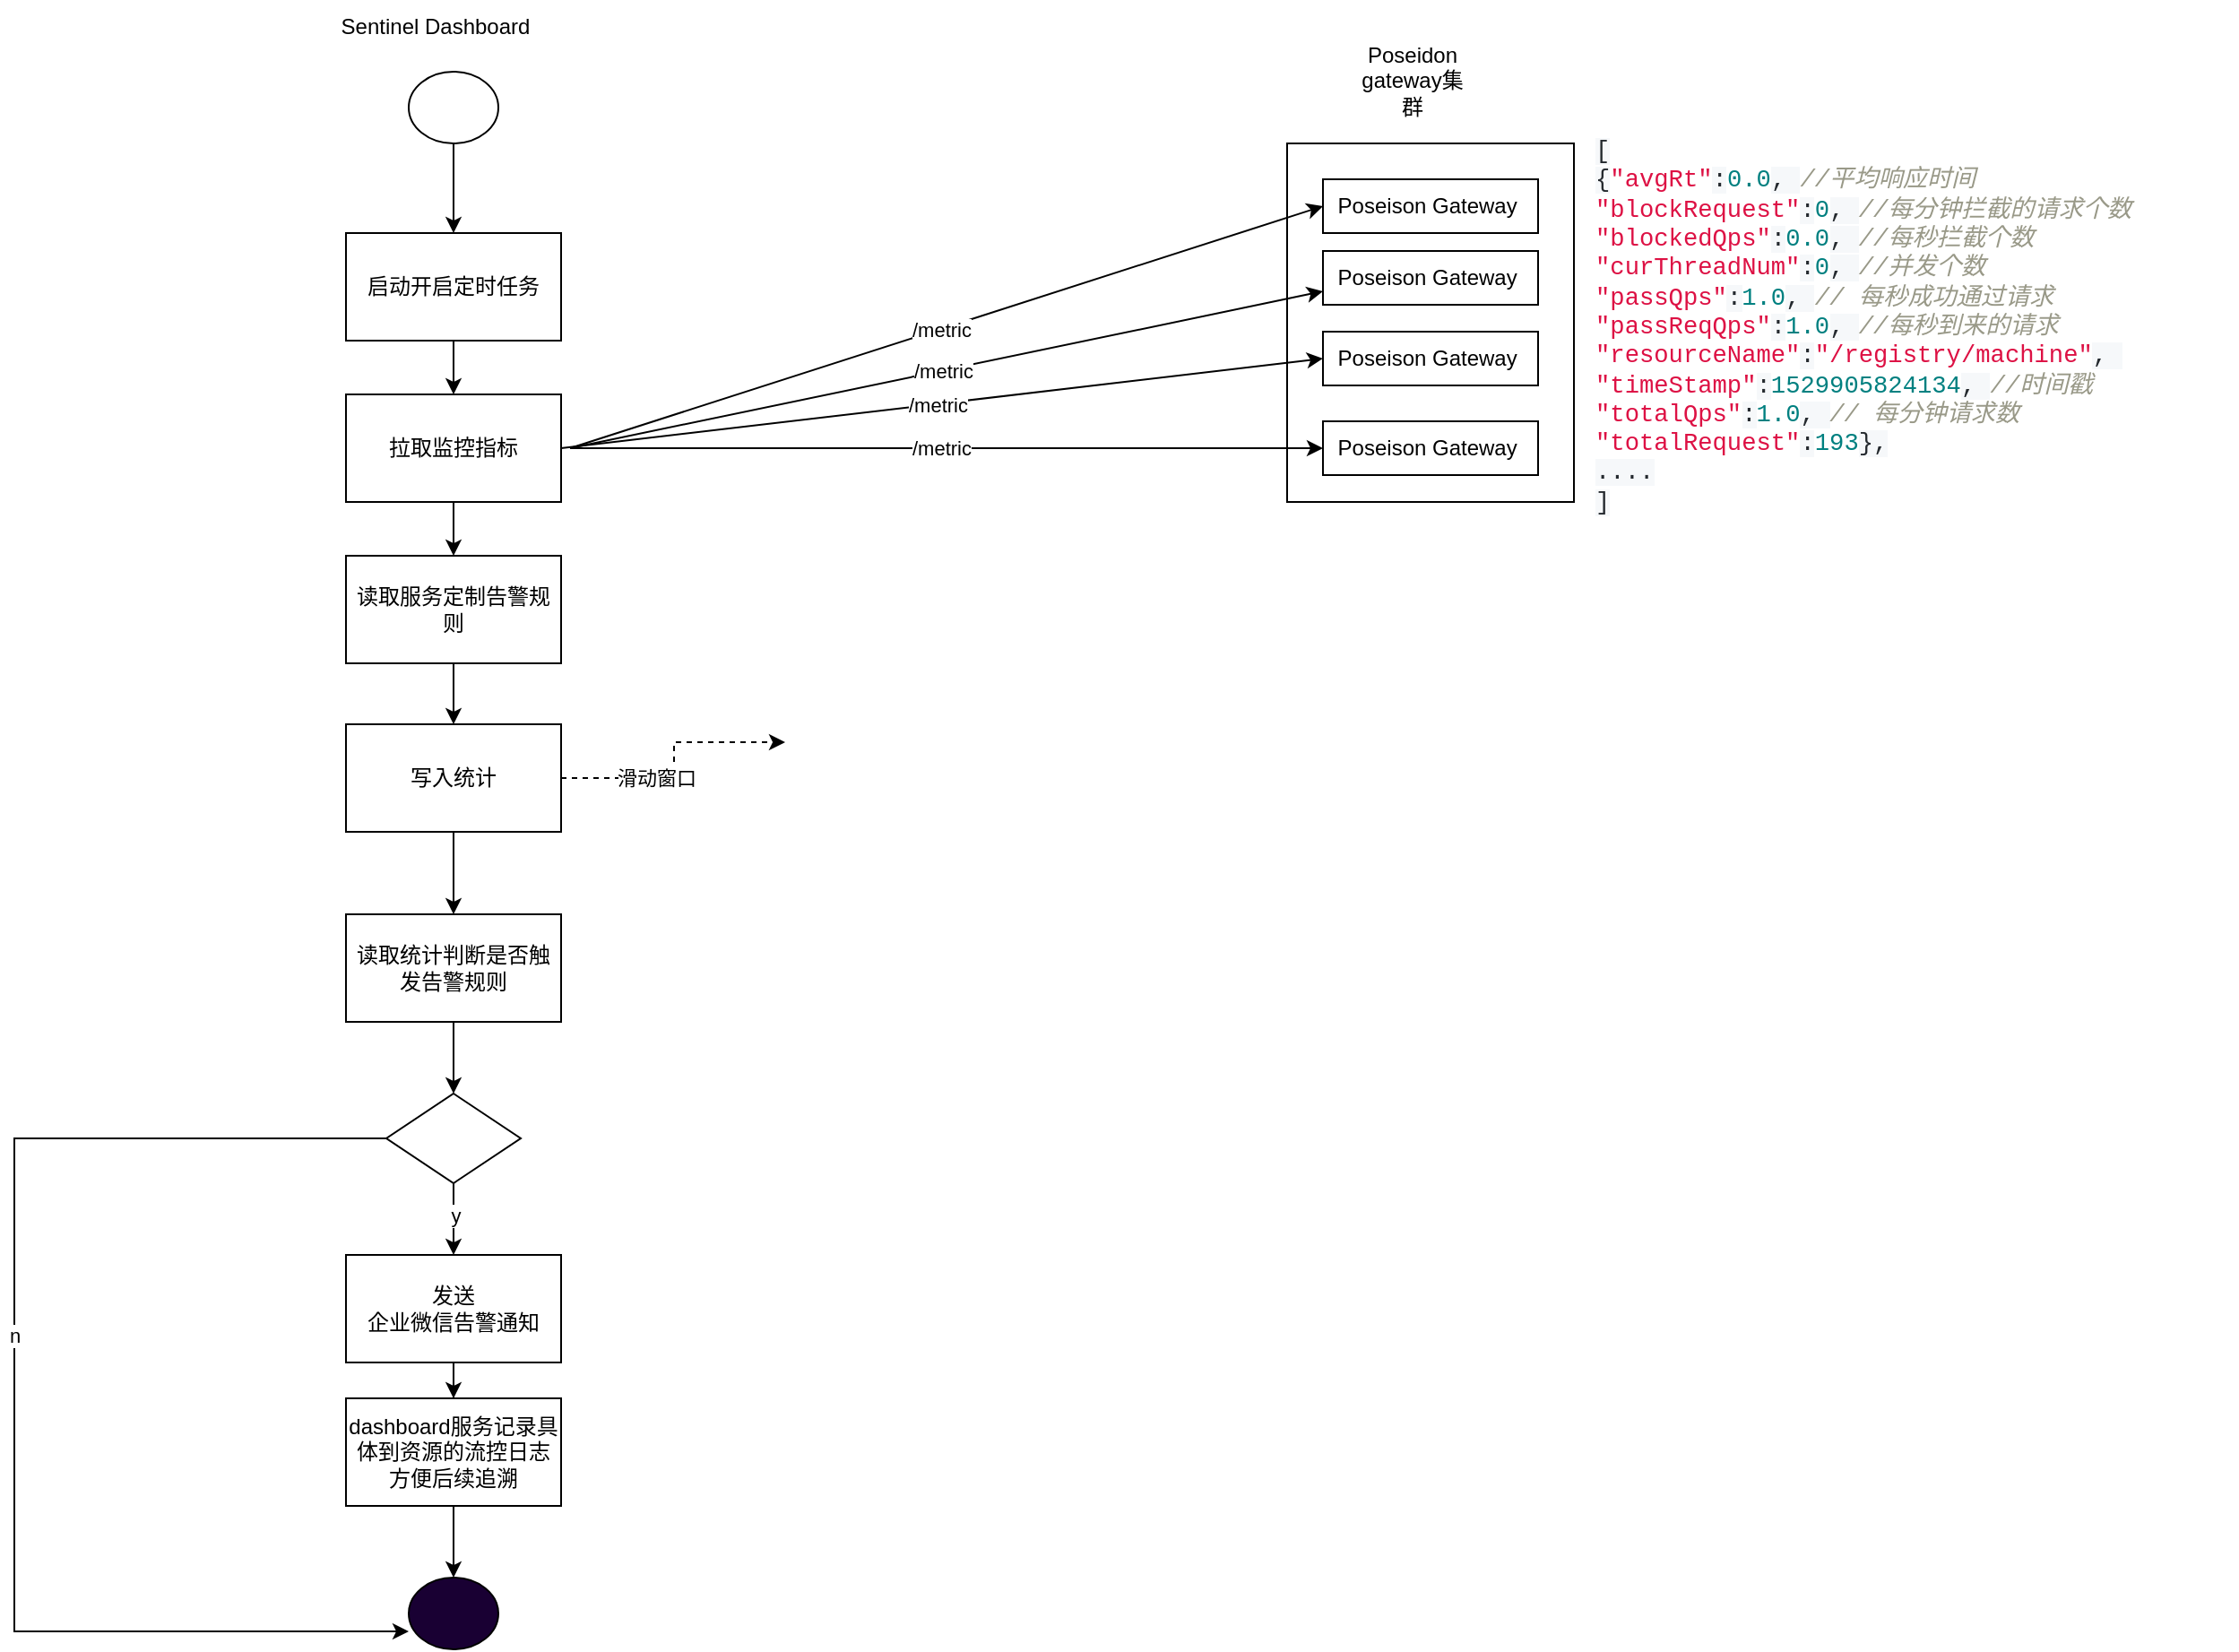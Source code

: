<mxfile version="26.1.1">
  <diagram name="第 1 页" id="dF4YJ1aK7GDh6ypx0kU7">
    <mxGraphModel dx="1925" dy="1989" grid="1" gridSize="10" guides="1" tooltips="1" connect="1" arrows="1" fold="1" page="1" pageScale="1" pageWidth="827" pageHeight="1169" math="0" shadow="0">
      <root>
        <mxCell id="0" />
        <mxCell id="1" parent="0" />
        <mxCell id="JTcpN2PVYgqSDYCMjS6D-1" value="&lt;span style=&quot;color: rgb(36, 41, 46); font-family: SFMono-Regular, Consolas, &amp;quot;Liberation Mono&amp;quot;, Menlo, Courier, monospace; font-size: 13.6px; font-style: normal; font-variant-ligatures: normal; font-variant-caps: normal; font-weight: 400; letter-spacing: normal; orphans: 2; text-align: start; text-indent: 0px; text-transform: none; widows: 2; word-spacing: 0px; -webkit-text-stroke-width: 0px; background-color: rgb(246, 248, 250); text-decoration-thickness: initial; text-decoration-style: initial; text-decoration-color: initial; float: none; display: inline !important;&quot;&gt;[&lt;br&gt; {&lt;/span&gt;&lt;span class=&quot;hljs-string&quot; style=&quot;padding: 0px; margin: 0px; box-sizing: border-box; color: rgb(221, 17, 68); font-family: SFMono-Regular, Consolas, &amp;quot;Liberation Mono&amp;quot;, Menlo, Courier, monospace; font-size: 13.6px; font-style: normal; font-variant-ligatures: normal; font-variant-caps: normal; font-weight: 400; letter-spacing: normal; orphans: 2; text-align: start; text-indent: 0px; text-transform: none; widows: 2; word-spacing: 0px; -webkit-text-stroke-width: 0px; text-decoration-thickness: initial; text-decoration-style: initial; text-decoration-color: initial;&quot;&gt;&quot;avgRt&quot;&lt;/span&gt;&lt;span style=&quot;color: rgb(36, 41, 46); font-family: SFMono-Regular, Consolas, &amp;quot;Liberation Mono&amp;quot;, Menlo, Courier, monospace; font-size: 13.6px; font-style: normal; font-variant-ligatures: normal; font-variant-caps: normal; font-weight: 400; letter-spacing: normal; orphans: 2; text-align: start; text-indent: 0px; text-transform: none; widows: 2; word-spacing: 0px; -webkit-text-stroke-width: 0px; background-color: rgb(246, 248, 250); text-decoration-thickness: initial; text-decoration-style: initial; text-decoration-color: initial; float: none; display: inline !important;&quot;&gt;:&lt;/span&gt;&lt;span class=&quot;hljs-number&quot; style=&quot;padding: 0px; margin: 0px; box-sizing: border-box; color: rgb(0, 128, 128); font-family: SFMono-Regular, Consolas, &amp;quot;Liberation Mono&amp;quot;, Menlo, Courier, monospace; font-size: 13.6px; font-style: normal; font-variant-ligatures: normal; font-variant-caps: normal; font-weight: 400; letter-spacing: normal; orphans: 2; text-align: start; text-indent: 0px; text-transform: none; widows: 2; word-spacing: 0px; -webkit-text-stroke-width: 0px; text-decoration-thickness: initial; text-decoration-style: initial; text-decoration-color: initial;&quot;&gt;0.0&lt;/span&gt;&lt;span style=&quot;color: rgb(36, 41, 46); font-family: SFMono-Regular, Consolas, &amp;quot;Liberation Mono&amp;quot;, Menlo, Courier, monospace; font-size: 13.6px; font-style: normal; font-variant-ligatures: normal; font-variant-caps: normal; font-weight: 400; letter-spacing: normal; orphans: 2; text-align: start; text-indent: 0px; text-transform: none; widows: 2; word-spacing: 0px; -webkit-text-stroke-width: 0px; background-color: rgb(246, 248, 250); text-decoration-thickness: initial; text-decoration-style: initial; text-decoration-color: initial; float: none; display: inline !important;&quot;&gt;, &lt;/span&gt;&lt;span class=&quot;hljs-comment&quot; style=&quot;padding: 0px; margin: 0px; box-sizing: border-box; color: rgb(153, 153, 136); font-style: italic; font-family: SFMono-Regular, Consolas, &amp;quot;Liberation Mono&amp;quot;, Menlo, Courier, monospace; font-size: 13.6px; font-variant-ligatures: normal; font-variant-caps: normal; font-weight: 400; letter-spacing: normal; orphans: 2; text-align: start; text-indent: 0px; text-transform: none; widows: 2; word-spacing: 0px; -webkit-text-stroke-width: 0px; text-decoration-thickness: initial; text-decoration-style: initial; text-decoration-color: initial;&quot;&gt;//平均响应时间&lt;/span&gt;&lt;span style=&quot;color: rgb(36, 41, 46); font-family: SFMono-Regular, Consolas, &amp;quot;Liberation Mono&amp;quot;, Menlo, Courier, monospace; font-size: 13.6px; font-style: normal; font-variant-ligatures: normal; font-variant-caps: normal; font-weight: 400; letter-spacing: normal; orphans: 2; text-align: start; text-indent: 0px; text-transform: none; widows: 2; word-spacing: 0px; -webkit-text-stroke-width: 0px; background-color: rgb(246, 248, 250); text-decoration-thickness: initial; text-decoration-style: initial; text-decoration-color: initial; float: none; display: inline !important;&quot;&gt;&lt;br&gt; &lt;/span&gt;&lt;span class=&quot;hljs-string&quot; style=&quot;padding: 0px; margin: 0px; box-sizing: border-box; color: rgb(221, 17, 68); font-family: SFMono-Regular, Consolas, &amp;quot;Liberation Mono&amp;quot;, Menlo, Courier, monospace; font-size: 13.6px; font-style: normal; font-variant-ligatures: normal; font-variant-caps: normal; font-weight: 400; letter-spacing: normal; orphans: 2; text-align: start; text-indent: 0px; text-transform: none; widows: 2; word-spacing: 0px; -webkit-text-stroke-width: 0px; text-decoration-thickness: initial; text-decoration-style: initial; text-decoration-color: initial;&quot;&gt;&quot;blockRequest&quot;&lt;/span&gt;&lt;span style=&quot;color: rgb(36, 41, 46); font-family: SFMono-Regular, Consolas, &amp;quot;Liberation Mono&amp;quot;, Menlo, Courier, monospace; font-size: 13.6px; font-style: normal; font-variant-ligatures: normal; font-variant-caps: normal; font-weight: 400; letter-spacing: normal; orphans: 2; text-align: start; text-indent: 0px; text-transform: none; widows: 2; word-spacing: 0px; -webkit-text-stroke-width: 0px; background-color: rgb(246, 248, 250); text-decoration-thickness: initial; text-decoration-style: initial; text-decoration-color: initial; float: none; display: inline !important;&quot;&gt;:&lt;/span&gt;&lt;span class=&quot;hljs-number&quot; style=&quot;padding: 0px; margin: 0px; box-sizing: border-box; color: rgb(0, 128, 128); font-family: SFMono-Regular, Consolas, &amp;quot;Liberation Mono&amp;quot;, Menlo, Courier, monospace; font-size: 13.6px; font-style: normal; font-variant-ligatures: normal; font-variant-caps: normal; font-weight: 400; letter-spacing: normal; orphans: 2; text-align: start; text-indent: 0px; text-transform: none; widows: 2; word-spacing: 0px; -webkit-text-stroke-width: 0px; text-decoration-thickness: initial; text-decoration-style: initial; text-decoration-color: initial;&quot;&gt;0&lt;/span&gt;&lt;span style=&quot;color: rgb(36, 41, 46); font-family: SFMono-Regular, Consolas, &amp;quot;Liberation Mono&amp;quot;, Menlo, Courier, monospace; font-size: 13.6px; font-style: normal; font-variant-ligatures: normal; font-variant-caps: normal; font-weight: 400; letter-spacing: normal; orphans: 2; text-align: start; text-indent: 0px; text-transform: none; widows: 2; word-spacing: 0px; -webkit-text-stroke-width: 0px; background-color: rgb(246, 248, 250); text-decoration-thickness: initial; text-decoration-style: initial; text-decoration-color: initial; float: none; display: inline !important;&quot;&gt;, &lt;/span&gt;&lt;span class=&quot;hljs-comment&quot; style=&quot;padding: 0px; margin: 0px; box-sizing: border-box; color: rgb(153, 153, 136); font-style: italic; font-family: SFMono-Regular, Consolas, &amp;quot;Liberation Mono&amp;quot;, Menlo, Courier, monospace; font-size: 13.6px; font-variant-ligatures: normal; font-variant-caps: normal; font-weight: 400; letter-spacing: normal; orphans: 2; text-align: start; text-indent: 0px; text-transform: none; widows: 2; word-spacing: 0px; -webkit-text-stroke-width: 0px; text-decoration-thickness: initial; text-decoration-style: initial; text-decoration-color: initial;&quot;&gt;//每分钟拦截的请求个数&lt;/span&gt;&lt;span style=&quot;color: rgb(36, 41, 46); font-family: SFMono-Regular, Consolas, &amp;quot;Liberation Mono&amp;quot;, Menlo, Courier, monospace; font-size: 13.6px; font-style: normal; font-variant-ligatures: normal; font-variant-caps: normal; font-weight: 400; letter-spacing: normal; orphans: 2; text-align: start; text-indent: 0px; text-transform: none; widows: 2; word-spacing: 0px; -webkit-text-stroke-width: 0px; background-color: rgb(246, 248, 250); text-decoration-thickness: initial; text-decoration-style: initial; text-decoration-color: initial; float: none; display: inline !important;&quot;&gt;&lt;br&gt; &lt;/span&gt;&lt;span class=&quot;hljs-string&quot; style=&quot;padding: 0px; margin: 0px; box-sizing: border-box; color: rgb(221, 17, 68); font-family: SFMono-Regular, Consolas, &amp;quot;Liberation Mono&amp;quot;, Menlo, Courier, monospace; font-size: 13.6px; font-style: normal; font-variant-ligatures: normal; font-variant-caps: normal; font-weight: 400; letter-spacing: normal; orphans: 2; text-align: start; text-indent: 0px; text-transform: none; widows: 2; word-spacing: 0px; -webkit-text-stroke-width: 0px; text-decoration-thickness: initial; text-decoration-style: initial; text-decoration-color: initial;&quot;&gt;&quot;blockedQps&quot;&lt;/span&gt;&lt;span style=&quot;color: rgb(36, 41, 46); font-family: SFMono-Regular, Consolas, &amp;quot;Liberation Mono&amp;quot;, Menlo, Courier, monospace; font-size: 13.6px; font-style: normal; font-variant-ligatures: normal; font-variant-caps: normal; font-weight: 400; letter-spacing: normal; orphans: 2; text-align: start; text-indent: 0px; text-transform: none; widows: 2; word-spacing: 0px; -webkit-text-stroke-width: 0px; background-color: rgb(246, 248, 250); text-decoration-thickness: initial; text-decoration-style: initial; text-decoration-color: initial; float: none; display: inline !important;&quot;&gt;:&lt;/span&gt;&lt;span class=&quot;hljs-number&quot; style=&quot;padding: 0px; margin: 0px; box-sizing: border-box; color: rgb(0, 128, 128); font-family: SFMono-Regular, Consolas, &amp;quot;Liberation Mono&amp;quot;, Menlo, Courier, monospace; font-size: 13.6px; font-style: normal; font-variant-ligatures: normal; font-variant-caps: normal; font-weight: 400; letter-spacing: normal; orphans: 2; text-align: start; text-indent: 0px; text-transform: none; widows: 2; word-spacing: 0px; -webkit-text-stroke-width: 0px; text-decoration-thickness: initial; text-decoration-style: initial; text-decoration-color: initial;&quot;&gt;0.0&lt;/span&gt;&lt;span style=&quot;color: rgb(36, 41, 46); font-family: SFMono-Regular, Consolas, &amp;quot;Liberation Mono&amp;quot;, Menlo, Courier, monospace; font-size: 13.6px; font-style: normal; font-variant-ligatures: normal; font-variant-caps: normal; font-weight: 400; letter-spacing: normal; orphans: 2; text-align: start; text-indent: 0px; text-transform: none; widows: 2; word-spacing: 0px; -webkit-text-stroke-width: 0px; background-color: rgb(246, 248, 250); text-decoration-thickness: initial; text-decoration-style: initial; text-decoration-color: initial; float: none; display: inline !important;&quot;&gt;, &lt;/span&gt;&lt;span class=&quot;hljs-comment&quot; style=&quot;padding: 0px; margin: 0px; box-sizing: border-box; color: rgb(153, 153, 136); font-style: italic; font-family: SFMono-Regular, Consolas, &amp;quot;Liberation Mono&amp;quot;, Menlo, Courier, monospace; font-size: 13.6px; font-variant-ligatures: normal; font-variant-caps: normal; font-weight: 400; letter-spacing: normal; orphans: 2; text-align: start; text-indent: 0px; text-transform: none; widows: 2; word-spacing: 0px; -webkit-text-stroke-width: 0px; text-decoration-thickness: initial; text-decoration-style: initial; text-decoration-color: initial;&quot;&gt;//每秒拦截个数&lt;/span&gt;&lt;span style=&quot;color: rgb(36, 41, 46); font-family: SFMono-Regular, Consolas, &amp;quot;Liberation Mono&amp;quot;, Menlo, Courier, monospace; font-size: 13.6px; font-style: normal; font-variant-ligatures: normal; font-variant-caps: normal; font-weight: 400; letter-spacing: normal; orphans: 2; text-align: start; text-indent: 0px; text-transform: none; widows: 2; word-spacing: 0px; -webkit-text-stroke-width: 0px; background-color: rgb(246, 248, 250); text-decoration-thickness: initial; text-decoration-style: initial; text-decoration-color: initial; float: none; display: inline !important;&quot;&gt;&lt;br&gt; &lt;/span&gt;&lt;span class=&quot;hljs-string&quot; style=&quot;padding: 0px; margin: 0px; box-sizing: border-box; color: rgb(221, 17, 68); font-family: SFMono-Regular, Consolas, &amp;quot;Liberation Mono&amp;quot;, Menlo, Courier, monospace; font-size: 13.6px; font-style: normal; font-variant-ligatures: normal; font-variant-caps: normal; font-weight: 400; letter-spacing: normal; orphans: 2; text-align: start; text-indent: 0px; text-transform: none; widows: 2; word-spacing: 0px; -webkit-text-stroke-width: 0px; text-decoration-thickness: initial; text-decoration-style: initial; text-decoration-color: initial;&quot;&gt;&quot;curThreadNum&quot;&lt;/span&gt;&lt;span style=&quot;color: rgb(36, 41, 46); font-family: SFMono-Regular, Consolas, &amp;quot;Liberation Mono&amp;quot;, Menlo, Courier, monospace; font-size: 13.6px; font-style: normal; font-variant-ligatures: normal; font-variant-caps: normal; font-weight: 400; letter-spacing: normal; orphans: 2; text-align: start; text-indent: 0px; text-transform: none; widows: 2; word-spacing: 0px; -webkit-text-stroke-width: 0px; background-color: rgb(246, 248, 250); text-decoration-thickness: initial; text-decoration-style: initial; text-decoration-color: initial; float: none; display: inline !important;&quot;&gt;:&lt;/span&gt;&lt;span class=&quot;hljs-number&quot; style=&quot;padding: 0px; margin: 0px; box-sizing: border-box; color: rgb(0, 128, 128); font-family: SFMono-Regular, Consolas, &amp;quot;Liberation Mono&amp;quot;, Menlo, Courier, monospace; font-size: 13.6px; font-style: normal; font-variant-ligatures: normal; font-variant-caps: normal; font-weight: 400; letter-spacing: normal; orphans: 2; text-align: start; text-indent: 0px; text-transform: none; widows: 2; word-spacing: 0px; -webkit-text-stroke-width: 0px; text-decoration-thickness: initial; text-decoration-style: initial; text-decoration-color: initial;&quot;&gt;0&lt;/span&gt;&lt;span style=&quot;color: rgb(36, 41, 46); font-family: SFMono-Regular, Consolas, &amp;quot;Liberation Mono&amp;quot;, Menlo, Courier, monospace; font-size: 13.6px; font-style: normal; font-variant-ligatures: normal; font-variant-caps: normal; font-weight: 400; letter-spacing: normal; orphans: 2; text-align: start; text-indent: 0px; text-transform: none; widows: 2; word-spacing: 0px; -webkit-text-stroke-width: 0px; background-color: rgb(246, 248, 250); text-decoration-thickness: initial; text-decoration-style: initial; text-decoration-color: initial; float: none; display: inline !important;&quot;&gt;, &lt;/span&gt;&lt;span class=&quot;hljs-comment&quot; style=&quot;padding: 0px; margin: 0px; box-sizing: border-box; color: rgb(153, 153, 136); font-style: italic; font-family: SFMono-Regular, Consolas, &amp;quot;Liberation Mono&amp;quot;, Menlo, Courier, monospace; font-size: 13.6px; font-variant-ligatures: normal; font-variant-caps: normal; font-weight: 400; letter-spacing: normal; orphans: 2; text-align: start; text-indent: 0px; text-transform: none; widows: 2; word-spacing: 0px; -webkit-text-stroke-width: 0px; text-decoration-thickness: initial; text-decoration-style: initial; text-decoration-color: initial;&quot;&gt;//并发个数&lt;/span&gt;&lt;span style=&quot;color: rgb(36, 41, 46); font-family: SFMono-Regular, Consolas, &amp;quot;Liberation Mono&amp;quot;, Menlo, Courier, monospace; font-size: 13.6px; font-style: normal; font-variant-ligatures: normal; font-variant-caps: normal; font-weight: 400; letter-spacing: normal; orphans: 2; text-align: start; text-indent: 0px; text-transform: none; widows: 2; word-spacing: 0px; -webkit-text-stroke-width: 0px; background-color: rgb(246, 248, 250); text-decoration-thickness: initial; text-decoration-style: initial; text-decoration-color: initial; float: none; display: inline !important;&quot;&gt;&lt;br&gt; &lt;/span&gt;&lt;span class=&quot;hljs-string&quot; style=&quot;padding: 0px; margin: 0px; box-sizing: border-box; color: rgb(221, 17, 68); font-family: SFMono-Regular, Consolas, &amp;quot;Liberation Mono&amp;quot;, Menlo, Courier, monospace; font-size: 13.6px; font-style: normal; font-variant-ligatures: normal; font-variant-caps: normal; font-weight: 400; letter-spacing: normal; orphans: 2; text-align: start; text-indent: 0px; text-transform: none; widows: 2; word-spacing: 0px; -webkit-text-stroke-width: 0px; text-decoration-thickness: initial; text-decoration-style: initial; text-decoration-color: initial;&quot;&gt;&quot;passQps&quot;&lt;/span&gt;&lt;span style=&quot;color: rgb(36, 41, 46); font-family: SFMono-Regular, Consolas, &amp;quot;Liberation Mono&amp;quot;, Menlo, Courier, monospace; font-size: 13.6px; font-style: normal; font-variant-ligatures: normal; font-variant-caps: normal; font-weight: 400; letter-spacing: normal; orphans: 2; text-align: start; text-indent: 0px; text-transform: none; widows: 2; word-spacing: 0px; -webkit-text-stroke-width: 0px; background-color: rgb(246, 248, 250); text-decoration-thickness: initial; text-decoration-style: initial; text-decoration-color: initial; float: none; display: inline !important;&quot;&gt;:&lt;/span&gt;&lt;span class=&quot;hljs-number&quot; style=&quot;padding: 0px; margin: 0px; box-sizing: border-box; color: rgb(0, 128, 128); font-family: SFMono-Regular, Consolas, &amp;quot;Liberation Mono&amp;quot;, Menlo, Courier, monospace; font-size: 13.6px; font-style: normal; font-variant-ligatures: normal; font-variant-caps: normal; font-weight: 400; letter-spacing: normal; orphans: 2; text-align: start; text-indent: 0px; text-transform: none; widows: 2; word-spacing: 0px; -webkit-text-stroke-width: 0px; text-decoration-thickness: initial; text-decoration-style: initial; text-decoration-color: initial;&quot;&gt;1.0&lt;/span&gt;&lt;span style=&quot;color: rgb(36, 41, 46); font-family: SFMono-Regular, Consolas, &amp;quot;Liberation Mono&amp;quot;, Menlo, Courier, monospace; font-size: 13.6px; font-style: normal; font-variant-ligatures: normal; font-variant-caps: normal; font-weight: 400; letter-spacing: normal; orphans: 2; text-align: start; text-indent: 0px; text-transform: none; widows: 2; word-spacing: 0px; -webkit-text-stroke-width: 0px; background-color: rgb(246, 248, 250); text-decoration-thickness: initial; text-decoration-style: initial; text-decoration-color: initial; float: none; display: inline !important;&quot;&gt;, &lt;/span&gt;&lt;span class=&quot;hljs-comment&quot; style=&quot;padding: 0px; margin: 0px; box-sizing: border-box; color: rgb(153, 153, 136); font-style: italic; font-family: SFMono-Regular, Consolas, &amp;quot;Liberation Mono&amp;quot;, Menlo, Courier, monospace; font-size: 13.6px; font-variant-ligatures: normal; font-variant-caps: normal; font-weight: 400; letter-spacing: normal; orphans: 2; text-align: start; text-indent: 0px; text-transform: none; widows: 2; word-spacing: 0px; -webkit-text-stroke-width: 0px; text-decoration-thickness: initial; text-decoration-style: initial; text-decoration-color: initial;&quot;&gt;// 每秒成功通过请求&lt;/span&gt;&lt;span style=&quot;color: rgb(36, 41, 46); font-family: SFMono-Regular, Consolas, &amp;quot;Liberation Mono&amp;quot;, Menlo, Courier, monospace; font-size: 13.6px; font-style: normal; font-variant-ligatures: normal; font-variant-caps: normal; font-weight: 400; letter-spacing: normal; orphans: 2; text-align: start; text-indent: 0px; text-transform: none; widows: 2; word-spacing: 0px; -webkit-text-stroke-width: 0px; background-color: rgb(246, 248, 250); text-decoration-thickness: initial; text-decoration-style: initial; text-decoration-color: initial; float: none; display: inline !important;&quot;&gt;&lt;br&gt; &lt;/span&gt;&lt;span class=&quot;hljs-string&quot; style=&quot;padding: 0px; margin: 0px; box-sizing: border-box; color: rgb(221, 17, 68); font-family: SFMono-Regular, Consolas, &amp;quot;Liberation Mono&amp;quot;, Menlo, Courier, monospace; font-size: 13.6px; font-style: normal; font-variant-ligatures: normal; font-variant-caps: normal; font-weight: 400; letter-spacing: normal; orphans: 2; text-align: start; text-indent: 0px; text-transform: none; widows: 2; word-spacing: 0px; -webkit-text-stroke-width: 0px; text-decoration-thickness: initial; text-decoration-style: initial; text-decoration-color: initial;&quot;&gt;&quot;passReqQps&quot;&lt;/span&gt;&lt;span style=&quot;color: rgb(36, 41, 46); font-family: SFMono-Regular, Consolas, &amp;quot;Liberation Mono&amp;quot;, Menlo, Courier, monospace; font-size: 13.6px; font-style: normal; font-variant-ligatures: normal; font-variant-caps: normal; font-weight: 400; letter-spacing: normal; orphans: 2; text-align: start; text-indent: 0px; text-transform: none; widows: 2; word-spacing: 0px; -webkit-text-stroke-width: 0px; background-color: rgb(246, 248, 250); text-decoration-thickness: initial; text-decoration-style: initial; text-decoration-color: initial; float: none; display: inline !important;&quot;&gt;:&lt;/span&gt;&lt;span class=&quot;hljs-number&quot; style=&quot;padding: 0px; margin: 0px; box-sizing: border-box; color: rgb(0, 128, 128); font-family: SFMono-Regular, Consolas, &amp;quot;Liberation Mono&amp;quot;, Menlo, Courier, monospace; font-size: 13.6px; font-style: normal; font-variant-ligatures: normal; font-variant-caps: normal; font-weight: 400; letter-spacing: normal; orphans: 2; text-align: start; text-indent: 0px; text-transform: none; widows: 2; word-spacing: 0px; -webkit-text-stroke-width: 0px; text-decoration-thickness: initial; text-decoration-style: initial; text-decoration-color: initial;&quot;&gt;1.0&lt;/span&gt;&lt;span style=&quot;color: rgb(36, 41, 46); font-family: SFMono-Regular, Consolas, &amp;quot;Liberation Mono&amp;quot;, Menlo, Courier, monospace; font-size: 13.6px; font-style: normal; font-variant-ligatures: normal; font-variant-caps: normal; font-weight: 400; letter-spacing: normal; orphans: 2; text-align: start; text-indent: 0px; text-transform: none; widows: 2; word-spacing: 0px; -webkit-text-stroke-width: 0px; background-color: rgb(246, 248, 250); text-decoration-thickness: initial; text-decoration-style: initial; text-decoration-color: initial; float: none; display: inline !important;&quot;&gt;, &lt;/span&gt;&lt;span class=&quot;hljs-comment&quot; style=&quot;padding: 0px; margin: 0px; box-sizing: border-box; color: rgb(153, 153, 136); font-style: italic; font-family: SFMono-Regular, Consolas, &amp;quot;Liberation Mono&amp;quot;, Menlo, Courier, monospace; font-size: 13.6px; font-variant-ligatures: normal; font-variant-caps: normal; font-weight: 400; letter-spacing: normal; orphans: 2; text-align: start; text-indent: 0px; text-transform: none; widows: 2; word-spacing: 0px; -webkit-text-stroke-width: 0px; text-decoration-thickness: initial; text-decoration-style: initial; text-decoration-color: initial;&quot;&gt;//每秒到来的请求&lt;/span&gt;&lt;span style=&quot;color: rgb(36, 41, 46); font-family: SFMono-Regular, Consolas, &amp;quot;Liberation Mono&amp;quot;, Menlo, Courier, monospace; font-size: 13.6px; font-style: normal; font-variant-ligatures: normal; font-variant-caps: normal; font-weight: 400; letter-spacing: normal; orphans: 2; text-align: start; text-indent: 0px; text-transform: none; widows: 2; word-spacing: 0px; -webkit-text-stroke-width: 0px; background-color: rgb(246, 248, 250); text-decoration-thickness: initial; text-decoration-style: initial; text-decoration-color: initial; float: none; display: inline !important;&quot;&gt;&lt;br&gt; &lt;/span&gt;&lt;span class=&quot;hljs-string&quot; style=&quot;padding: 0px; margin: 0px; box-sizing: border-box; color: rgb(221, 17, 68); font-family: SFMono-Regular, Consolas, &amp;quot;Liberation Mono&amp;quot;, Menlo, Courier, monospace; font-size: 13.6px; font-style: normal; font-variant-ligatures: normal; font-variant-caps: normal; font-weight: 400; letter-spacing: normal; orphans: 2; text-align: start; text-indent: 0px; text-transform: none; widows: 2; word-spacing: 0px; -webkit-text-stroke-width: 0px; text-decoration-thickness: initial; text-decoration-style: initial; text-decoration-color: initial;&quot;&gt;&quot;resourceName&quot;&lt;/span&gt;&lt;span style=&quot;color: rgb(36, 41, 46); font-family: SFMono-Regular, Consolas, &amp;quot;Liberation Mono&amp;quot;, Menlo, Courier, monospace; font-size: 13.6px; font-style: normal; font-variant-ligatures: normal; font-variant-caps: normal; font-weight: 400; letter-spacing: normal; orphans: 2; text-align: start; text-indent: 0px; text-transform: none; widows: 2; word-spacing: 0px; -webkit-text-stroke-width: 0px; background-color: rgb(246, 248, 250); text-decoration-thickness: initial; text-decoration-style: initial; text-decoration-color: initial; float: none; display: inline !important;&quot;&gt;:&lt;/span&gt;&lt;span class=&quot;hljs-string&quot; style=&quot;padding: 0px; margin: 0px; box-sizing: border-box; color: rgb(221, 17, 68); font-family: SFMono-Regular, Consolas, &amp;quot;Liberation Mono&amp;quot;, Menlo, Courier, monospace; font-size: 13.6px; font-style: normal; font-variant-ligatures: normal; font-variant-caps: normal; font-weight: 400; letter-spacing: normal; orphans: 2; text-align: start; text-indent: 0px; text-transform: none; widows: 2; word-spacing: 0px; -webkit-text-stroke-width: 0px; text-decoration-thickness: initial; text-decoration-style: initial; text-decoration-color: initial;&quot;&gt;&quot;/registry/machine&quot;&lt;/span&gt;&lt;span style=&quot;color: rgb(36, 41, 46); font-family: SFMono-Regular, Consolas, &amp;quot;Liberation Mono&amp;quot;, Menlo, Courier, monospace; font-size: 13.6px; font-style: normal; font-variant-ligatures: normal; font-variant-caps: normal; font-weight: 400; letter-spacing: normal; orphans: 2; text-align: start; text-indent: 0px; text-transform: none; widows: 2; word-spacing: 0px; -webkit-text-stroke-width: 0px; background-color: rgb(246, 248, 250); text-decoration-thickness: initial; text-decoration-style: initial; text-decoration-color: initial; float: none; display: inline !important;&quot;&gt;,&amp;nbsp;&lt;br&gt; &lt;/span&gt;&lt;span class=&quot;hljs-string&quot; style=&quot;padding: 0px; margin: 0px; box-sizing: border-box; color: rgb(221, 17, 68); font-family: SFMono-Regular, Consolas, &amp;quot;Liberation Mono&amp;quot;, Menlo, Courier, monospace; font-size: 13.6px; font-style: normal; font-variant-ligatures: normal; font-variant-caps: normal; font-weight: 400; letter-spacing: normal; orphans: 2; text-align: start; text-indent: 0px; text-transform: none; widows: 2; word-spacing: 0px; -webkit-text-stroke-width: 0px; text-decoration-thickness: initial; text-decoration-style: initial; text-decoration-color: initial;&quot;&gt;&quot;timeStamp&quot;&lt;/span&gt;&lt;span style=&quot;color: rgb(36, 41, 46); font-family: SFMono-Regular, Consolas, &amp;quot;Liberation Mono&amp;quot;, Menlo, Courier, monospace; font-size: 13.6px; font-style: normal; font-variant-ligatures: normal; font-variant-caps: normal; font-weight: 400; letter-spacing: normal; orphans: 2; text-align: start; text-indent: 0px; text-transform: none; widows: 2; word-spacing: 0px; -webkit-text-stroke-width: 0px; background-color: rgb(246, 248, 250); text-decoration-thickness: initial; text-decoration-style: initial; text-decoration-color: initial; float: none; display: inline !important;&quot;&gt;:&lt;/span&gt;&lt;span class=&quot;hljs-number&quot; style=&quot;padding: 0px; margin: 0px; box-sizing: border-box; color: rgb(0, 128, 128); font-family: SFMono-Regular, Consolas, &amp;quot;Liberation Mono&amp;quot;, Menlo, Courier, monospace; font-size: 13.6px; font-style: normal; font-variant-ligatures: normal; font-variant-caps: normal; font-weight: 400; letter-spacing: normal; orphans: 2; text-align: start; text-indent: 0px; text-transform: none; widows: 2; word-spacing: 0px; -webkit-text-stroke-width: 0px; text-decoration-thickness: initial; text-decoration-style: initial; text-decoration-color: initial;&quot;&gt;1529905824134&lt;/span&gt;&lt;span style=&quot;color: rgb(36, 41, 46); font-family: SFMono-Regular, Consolas, &amp;quot;Liberation Mono&amp;quot;, Menlo, Courier, monospace; font-size: 13.6px; font-style: normal; font-variant-ligatures: normal; font-variant-caps: normal; font-weight: 400; letter-spacing: normal; orphans: 2; text-align: start; text-indent: 0px; text-transform: none; widows: 2; word-spacing: 0px; -webkit-text-stroke-width: 0px; background-color: rgb(246, 248, 250); text-decoration-thickness: initial; text-decoration-style: initial; text-decoration-color: initial; float: none; display: inline !important;&quot;&gt;, &lt;/span&gt;&lt;span class=&quot;hljs-comment&quot; style=&quot;padding: 0px; margin: 0px; box-sizing: border-box; color: rgb(153, 153, 136); font-style: italic; font-family: SFMono-Regular, Consolas, &amp;quot;Liberation Mono&amp;quot;, Menlo, Courier, monospace; font-size: 13.6px; font-variant-ligatures: normal; font-variant-caps: normal; font-weight: 400; letter-spacing: normal; orphans: 2; text-align: start; text-indent: 0px; text-transform: none; widows: 2; word-spacing: 0px; -webkit-text-stroke-width: 0px; text-decoration-thickness: initial; text-decoration-style: initial; text-decoration-color: initial;&quot;&gt;//时间戳&lt;/span&gt;&lt;span style=&quot;color: rgb(36, 41, 46); font-family: SFMono-Regular, Consolas, &amp;quot;Liberation Mono&amp;quot;, Menlo, Courier, monospace; font-size: 13.6px; font-style: normal; font-variant-ligatures: normal; font-variant-caps: normal; font-weight: 400; letter-spacing: normal; orphans: 2; text-align: start; text-indent: 0px; text-transform: none; widows: 2; word-spacing: 0px; -webkit-text-stroke-width: 0px; background-color: rgb(246, 248, 250); text-decoration-thickness: initial; text-decoration-style: initial; text-decoration-color: initial; float: none; display: inline !important;&quot;&gt;&lt;br&gt; &lt;/span&gt;&lt;span class=&quot;hljs-string&quot; style=&quot;padding: 0px; margin: 0px; box-sizing: border-box; color: rgb(221, 17, 68); font-family: SFMono-Regular, Consolas, &amp;quot;Liberation Mono&amp;quot;, Menlo, Courier, monospace; font-size: 13.6px; font-style: normal; font-variant-ligatures: normal; font-variant-caps: normal; font-weight: 400; letter-spacing: normal; orphans: 2; text-align: start; text-indent: 0px; text-transform: none; widows: 2; word-spacing: 0px; -webkit-text-stroke-width: 0px; text-decoration-thickness: initial; text-decoration-style: initial; text-decoration-color: initial;&quot;&gt;&quot;totalQps&quot;&lt;/span&gt;&lt;span style=&quot;color: rgb(36, 41, 46); font-family: SFMono-Regular, Consolas, &amp;quot;Liberation Mono&amp;quot;, Menlo, Courier, monospace; font-size: 13.6px; font-style: normal; font-variant-ligatures: normal; font-variant-caps: normal; font-weight: 400; letter-spacing: normal; orphans: 2; text-align: start; text-indent: 0px; text-transform: none; widows: 2; word-spacing: 0px; -webkit-text-stroke-width: 0px; background-color: rgb(246, 248, 250); text-decoration-thickness: initial; text-decoration-style: initial; text-decoration-color: initial; float: none; display: inline !important;&quot;&gt;:&lt;/span&gt;&lt;span class=&quot;hljs-number&quot; style=&quot;padding: 0px; margin: 0px; box-sizing: border-box; color: rgb(0, 128, 128); font-family: SFMono-Regular, Consolas, &amp;quot;Liberation Mono&amp;quot;, Menlo, Courier, monospace; font-size: 13.6px; font-style: normal; font-variant-ligatures: normal; font-variant-caps: normal; font-weight: 400; letter-spacing: normal; orphans: 2; text-align: start; text-indent: 0px; text-transform: none; widows: 2; word-spacing: 0px; -webkit-text-stroke-width: 0px; text-decoration-thickness: initial; text-decoration-style: initial; text-decoration-color: initial;&quot;&gt;1.0&lt;/span&gt;&lt;span style=&quot;color: rgb(36, 41, 46); font-family: SFMono-Regular, Consolas, &amp;quot;Liberation Mono&amp;quot;, Menlo, Courier, monospace; font-size: 13.6px; font-style: normal; font-variant-ligatures: normal; font-variant-caps: normal; font-weight: 400; letter-spacing: normal; orphans: 2; text-align: start; text-indent: 0px; text-transform: none; widows: 2; word-spacing: 0px; -webkit-text-stroke-width: 0px; background-color: rgb(246, 248, 250); text-decoration-thickness: initial; text-decoration-style: initial; text-decoration-color: initial; float: none; display: inline !important;&quot;&gt;, &lt;/span&gt;&lt;span class=&quot;hljs-comment&quot; style=&quot;padding: 0px; margin: 0px; box-sizing: border-box; color: rgb(153, 153, 136); font-style: italic; font-family: SFMono-Regular, Consolas, &amp;quot;Liberation Mono&amp;quot;, Menlo, Courier, monospace; font-size: 13.6px; font-variant-ligatures: normal; font-variant-caps: normal; font-weight: 400; letter-spacing: normal; orphans: 2; text-align: start; text-indent: 0px; text-transform: none; widows: 2; word-spacing: 0px; -webkit-text-stroke-width: 0px; text-decoration-thickness: initial; text-decoration-style: initial; text-decoration-color: initial;&quot;&gt;// 每分钟请求数&lt;/span&gt;&lt;span style=&quot;color: rgb(36, 41, 46); font-family: SFMono-Regular, Consolas, &amp;quot;Liberation Mono&amp;quot;, Menlo, Courier, monospace; font-size: 13.6px; font-style: normal; font-variant-ligatures: normal; font-variant-caps: normal; font-weight: 400; letter-spacing: normal; orphans: 2; text-align: start; text-indent: 0px; text-transform: none; widows: 2; word-spacing: 0px; -webkit-text-stroke-width: 0px; background-color: rgb(246, 248, 250); text-decoration-thickness: initial; text-decoration-style: initial; text-decoration-color: initial; float: none; display: inline !important;&quot;&gt;&lt;br&gt; &lt;/span&gt;&lt;span class=&quot;hljs-string&quot; style=&quot;padding: 0px; margin: 0px; box-sizing: border-box; color: rgb(221, 17, 68); font-family: SFMono-Regular, Consolas, &amp;quot;Liberation Mono&amp;quot;, Menlo, Courier, monospace; font-size: 13.6px; font-style: normal; font-variant-ligatures: normal; font-variant-caps: normal; font-weight: 400; letter-spacing: normal; orphans: 2; text-align: start; text-indent: 0px; text-transform: none; widows: 2; word-spacing: 0px; -webkit-text-stroke-width: 0px; text-decoration-thickness: initial; text-decoration-style: initial; text-decoration-color: initial;&quot;&gt;&quot;totalRequest&quot;&lt;/span&gt;&lt;span style=&quot;color: rgb(36, 41, 46); font-family: SFMono-Regular, Consolas, &amp;quot;Liberation Mono&amp;quot;, Menlo, Courier, monospace; font-size: 13.6px; font-style: normal; font-variant-ligatures: normal; font-variant-caps: normal; font-weight: 400; letter-spacing: normal; orphans: 2; text-align: start; text-indent: 0px; text-transform: none; widows: 2; word-spacing: 0px; -webkit-text-stroke-width: 0px; background-color: rgb(246, 248, 250); text-decoration-thickness: initial; text-decoration-style: initial; text-decoration-color: initial; float: none; display: inline !important;&quot;&gt;:&lt;/span&gt;&lt;span class=&quot;hljs-number&quot; style=&quot;padding: 0px; margin: 0px; box-sizing: border-box; color: rgb(0, 128, 128); font-family: SFMono-Regular, Consolas, &amp;quot;Liberation Mono&amp;quot;, Menlo, Courier, monospace; font-size: 13.6px; font-style: normal; font-variant-ligatures: normal; font-variant-caps: normal; font-weight: 400; letter-spacing: normal; orphans: 2; text-align: start; text-indent: 0px; text-transform: none; widows: 2; word-spacing: 0px; -webkit-text-stroke-width: 0px; text-decoration-thickness: initial; text-decoration-style: initial; text-decoration-color: initial;&quot;&gt;193&lt;/span&gt;&lt;span style=&quot;color: rgb(36, 41, 46); font-family: SFMono-Regular, Consolas, &amp;quot;Liberation Mono&amp;quot;, Menlo, Courier, monospace; font-size: 13.6px; font-style: normal; font-variant-ligatures: normal; font-variant-caps: normal; font-weight: 400; letter-spacing: normal; orphans: 2; text-align: start; text-indent: 0px; text-transform: none; widows: 2; word-spacing: 0px; -webkit-text-stroke-width: 0px; background-color: rgb(246, 248, 250); text-decoration-thickness: initial; text-decoration-style: initial; text-decoration-color: initial; float: none; display: inline !important;&quot;&gt;}, &lt;br&gt;  ....&lt;br&gt;]&lt;/span&gt;" style="text;whiteSpace=wrap;html=1;" vertex="1" parent="1">
          <mxGeometry x="420" y="-600" width="360" height="240" as="geometry" />
        </mxCell>
        <mxCell id="JTcpN2PVYgqSDYCMjS6D-2" value="" style="edgeStyle=orthogonalEdgeStyle;rounded=0;orthogonalLoop=1;jettySize=auto;html=1;" edge="1" parent="1" source="JTcpN2PVYgqSDYCMjS6D-3" target="JTcpN2PVYgqSDYCMjS6D-5">
          <mxGeometry relative="1" as="geometry" />
        </mxCell>
        <mxCell id="JTcpN2PVYgqSDYCMjS6D-3" value="" style="ellipse;whiteSpace=wrap;html=1;" vertex="1" parent="1">
          <mxGeometry x="-240" y="-630" width="50" height="40" as="geometry" />
        </mxCell>
        <mxCell id="JTcpN2PVYgqSDYCMjS6D-4" style="edgeStyle=orthogonalEdgeStyle;rounded=0;orthogonalLoop=1;jettySize=auto;html=1;exitX=0.5;exitY=1;exitDx=0;exitDy=0;" edge="1" parent="1" source="JTcpN2PVYgqSDYCMjS6D-5" target="JTcpN2PVYgqSDYCMjS6D-8">
          <mxGeometry relative="1" as="geometry">
            <mxPoint x="-215" y="-390" as="targetPoint" />
          </mxGeometry>
        </mxCell>
        <mxCell id="JTcpN2PVYgqSDYCMjS6D-5" value="启动开启定时任务" style="whiteSpace=wrap;html=1;" vertex="1" parent="1">
          <mxGeometry x="-275" y="-540" width="120" height="60" as="geometry" />
        </mxCell>
        <mxCell id="JTcpN2PVYgqSDYCMjS6D-6" value="Sentinel Dashboard" style="text;html=1;strokeColor=none;fillColor=none;align=center;verticalAlign=middle;whiteSpace=wrap;rounded=0;" vertex="1" parent="1">
          <mxGeometry x="-310" y="-670" width="170" height="30" as="geometry" />
        </mxCell>
        <mxCell id="JTcpN2PVYgqSDYCMjS6D-7" value="" style="edgeStyle=orthogonalEdgeStyle;rounded=0;orthogonalLoop=1;jettySize=auto;html=1;" edge="1" parent="1" source="JTcpN2PVYgqSDYCMjS6D-8" target="JTcpN2PVYgqSDYCMjS6D-10">
          <mxGeometry relative="1" as="geometry" />
        </mxCell>
        <mxCell id="JTcpN2PVYgqSDYCMjS6D-8" value="拉取监控指标" style="rounded=0;whiteSpace=wrap;html=1;" vertex="1" parent="1">
          <mxGeometry x="-275" y="-450" width="120" height="60" as="geometry" />
        </mxCell>
        <mxCell id="JTcpN2PVYgqSDYCMjS6D-9" style="edgeStyle=orthogonalEdgeStyle;rounded=0;orthogonalLoop=1;jettySize=auto;html=1;exitX=0.5;exitY=1;exitDx=0;exitDy=0;entryX=0.5;entryY=0;entryDx=0;entryDy=0;" edge="1" parent="1" source="JTcpN2PVYgqSDYCMjS6D-10" target="JTcpN2PVYgqSDYCMjS6D-14">
          <mxGeometry relative="1" as="geometry" />
        </mxCell>
        <mxCell id="JTcpN2PVYgqSDYCMjS6D-10" value="读取服务定制告警规则" style="whiteSpace=wrap;html=1;rounded=0;" vertex="1" parent="1">
          <mxGeometry x="-275" y="-360" width="120" height="60" as="geometry" />
        </mxCell>
        <mxCell id="JTcpN2PVYgqSDYCMjS6D-11" style="edgeStyle=orthogonalEdgeStyle;rounded=0;orthogonalLoop=1;jettySize=auto;html=1;exitX=1;exitY=0.5;exitDx=0;exitDy=0;entryX=0;entryY=0.422;entryDx=0;entryDy=0;entryPerimeter=0;dashed=1;" edge="1" parent="1" source="JTcpN2PVYgqSDYCMjS6D-14">
          <mxGeometry relative="1" as="geometry">
            <mxPoint x="-30" y="-256.984" as="targetPoint" />
            <Array as="points">
              <mxPoint x="-92" y="-236" />
              <mxPoint x="-92" y="-256" />
            </Array>
          </mxGeometry>
        </mxCell>
        <mxCell id="JTcpN2PVYgqSDYCMjS6D-12" value="滑动窗口" style="edgeLabel;html=1;align=center;verticalAlign=middle;resizable=0;points=[];" vertex="1" connectable="0" parent="JTcpN2PVYgqSDYCMjS6D-11">
          <mxGeometry x="-0.274" relative="1" as="geometry">
            <mxPoint as="offset" />
          </mxGeometry>
        </mxCell>
        <mxCell id="JTcpN2PVYgqSDYCMjS6D-13" value="" style="edgeStyle=orthogonalEdgeStyle;rounded=0;orthogonalLoop=1;jettySize=auto;html=1;" edge="1" parent="1" source="JTcpN2PVYgqSDYCMjS6D-14" target="JTcpN2PVYgqSDYCMjS6D-17">
          <mxGeometry relative="1" as="geometry" />
        </mxCell>
        <mxCell id="JTcpN2PVYgqSDYCMjS6D-14" value="写入统计" style="whiteSpace=wrap;html=1;rounded=0;" vertex="1" parent="1">
          <mxGeometry x="-275" y="-266" width="120" height="60" as="geometry" />
        </mxCell>
        <mxCell id="JTcpN2PVYgqSDYCMjS6D-15" value="" style="shape=image;verticalLabelPosition=bottom;labelBackgroundColor=default;verticalAlign=top;aspect=fixed;imageAspect=0;image=https://user-images.githubusercontent.com/9434884/51955215-0af7c500-247e-11e9-8895-9fc0e4c10c8c.png;" vertex="1" parent="1">
          <mxGeometry x="-20" y="-300" width="533.33" height="128" as="geometry" />
        </mxCell>
        <mxCell id="JTcpN2PVYgqSDYCMjS6D-16" value="" style="edgeStyle=orthogonalEdgeStyle;rounded=0;orthogonalLoop=1;jettySize=auto;html=1;entryX=0.5;entryY=0;entryDx=0;entryDy=0;" edge="1" parent="1" source="JTcpN2PVYgqSDYCMjS6D-17" target="JTcpN2PVYgqSDYCMjS6D-23">
          <mxGeometry relative="1" as="geometry">
            <mxPoint x="-215" y="130" as="targetPoint" />
          </mxGeometry>
        </mxCell>
        <mxCell id="JTcpN2PVYgqSDYCMjS6D-17" value="读取统计判断是否触发告警规则" style="whiteSpace=wrap;html=1;rounded=0;" vertex="1" parent="1">
          <mxGeometry x="-275" y="-160" width="120" height="60" as="geometry" />
        </mxCell>
        <mxCell id="JTcpN2PVYgqSDYCMjS6D-18" value="" style="ellipse;whiteSpace=wrap;html=1;fillColor=#190033;" vertex="1" parent="1">
          <mxGeometry x="-240" y="210" width="50" height="40" as="geometry" />
        </mxCell>
        <mxCell id="JTcpN2PVYgqSDYCMjS6D-19" style="edgeStyle=orthogonalEdgeStyle;rounded=0;orthogonalLoop=1;jettySize=auto;html=1;exitX=0;exitY=0.5;exitDx=0;exitDy=0;entryX=0;entryY=0.75;entryDx=0;entryDy=0;entryPerimeter=0;" edge="1" parent="1" source="JTcpN2PVYgqSDYCMjS6D-23" target="JTcpN2PVYgqSDYCMjS6D-18">
          <mxGeometry relative="1" as="geometry">
            <Array as="points">
              <mxPoint x="-460" y="-35" />
              <mxPoint x="-460" y="240" />
            </Array>
          </mxGeometry>
        </mxCell>
        <mxCell id="JTcpN2PVYgqSDYCMjS6D-20" value="n" style="edgeLabel;html=1;align=center;verticalAlign=middle;resizable=0;points=[];" vertex="1" connectable="0" parent="JTcpN2PVYgqSDYCMjS6D-19">
          <mxGeometry x="-0.099" relative="1" as="geometry">
            <mxPoint y="1" as="offset" />
          </mxGeometry>
        </mxCell>
        <mxCell id="JTcpN2PVYgqSDYCMjS6D-21" value="" style="edgeStyle=orthogonalEdgeStyle;rounded=0;orthogonalLoop=1;jettySize=auto;html=1;" edge="1" parent="1" source="JTcpN2PVYgqSDYCMjS6D-23" target="JTcpN2PVYgqSDYCMjS6D-25">
          <mxGeometry relative="1" as="geometry" />
        </mxCell>
        <mxCell id="JTcpN2PVYgqSDYCMjS6D-22" value="y" style="edgeLabel;html=1;align=center;verticalAlign=middle;resizable=0;points=[];" vertex="1" connectable="0" parent="JTcpN2PVYgqSDYCMjS6D-21">
          <mxGeometry x="-0.093" y="1" relative="1" as="geometry">
            <mxPoint as="offset" />
          </mxGeometry>
        </mxCell>
        <mxCell id="JTcpN2PVYgqSDYCMjS6D-23" value="" style="rhombus;whiteSpace=wrap;html=1;rounded=0;" vertex="1" parent="1">
          <mxGeometry x="-252.5" y="-60" width="75" height="50" as="geometry" />
        </mxCell>
        <mxCell id="JTcpN2PVYgqSDYCMjS6D-24" value="" style="edgeStyle=orthogonalEdgeStyle;rounded=0;orthogonalLoop=1;jettySize=auto;html=1;" edge="1" parent="1" source="JTcpN2PVYgqSDYCMjS6D-25" target="JTcpN2PVYgqSDYCMjS6D-27">
          <mxGeometry relative="1" as="geometry" />
        </mxCell>
        <mxCell id="JTcpN2PVYgqSDYCMjS6D-25" value="发送&lt;br&gt;企业微信告警通知" style="whiteSpace=wrap;html=1;rounded=0;" vertex="1" parent="1">
          <mxGeometry x="-275" y="30" width="120" height="60" as="geometry" />
        </mxCell>
        <mxCell id="JTcpN2PVYgqSDYCMjS6D-26" style="edgeStyle=orthogonalEdgeStyle;rounded=0;orthogonalLoop=1;jettySize=auto;html=1;exitX=0.5;exitY=1;exitDx=0;exitDy=0;entryX=0.5;entryY=0;entryDx=0;entryDy=0;" edge="1" parent="1" source="JTcpN2PVYgqSDYCMjS6D-27" target="JTcpN2PVYgqSDYCMjS6D-18">
          <mxGeometry relative="1" as="geometry" />
        </mxCell>
        <mxCell id="JTcpN2PVYgqSDYCMjS6D-27" value="dashboard服务记录具体到资源的流控日志方便后续追溯" style="whiteSpace=wrap;html=1;rounded=0;" vertex="1" parent="1">
          <mxGeometry x="-275" y="110" width="120" height="60" as="geometry" />
        </mxCell>
        <mxCell id="JTcpN2PVYgqSDYCMjS6D-28" value="" style="rounded=0;whiteSpace=wrap;html=1;" vertex="1" parent="1">
          <mxGeometry x="250" y="-590" width="160" height="200" as="geometry" />
        </mxCell>
        <mxCell id="JTcpN2PVYgqSDYCMjS6D-29" value="Poseison Gateway&amp;nbsp;" style="rounded=0;whiteSpace=wrap;html=1;" vertex="1" parent="1">
          <mxGeometry x="270" y="-570" width="120" height="30" as="geometry" />
        </mxCell>
        <mxCell id="JTcpN2PVYgqSDYCMjS6D-30" value="Poseison Gateway&amp;nbsp;" style="rounded=0;whiteSpace=wrap;html=1;" vertex="1" parent="1">
          <mxGeometry x="270" y="-485" width="120" height="30" as="geometry" />
        </mxCell>
        <mxCell id="JTcpN2PVYgqSDYCMjS6D-31" value="Poseison Gateway&amp;nbsp;" style="rounded=0;whiteSpace=wrap;html=1;" vertex="1" parent="1">
          <mxGeometry x="270" y="-530" width="120" height="30" as="geometry" />
        </mxCell>
        <mxCell id="JTcpN2PVYgqSDYCMjS6D-32" value="Poseison Gateway&amp;nbsp;" style="rounded=0;whiteSpace=wrap;html=1;" vertex="1" parent="1">
          <mxGeometry x="270" y="-435" width="120" height="30" as="geometry" />
        </mxCell>
        <mxCell id="JTcpN2PVYgqSDYCMjS6D-33" value="Poseidon gateway集群" style="text;html=1;strokeColor=none;fillColor=none;align=center;verticalAlign=middle;whiteSpace=wrap;rounded=0;" vertex="1" parent="1">
          <mxGeometry x="290" y="-640" width="60" height="30" as="geometry" />
        </mxCell>
        <mxCell id="JTcpN2PVYgqSDYCMjS6D-34" value="" style="endArrow=classic;html=1;rounded=0;entryX=0;entryY=0.75;entryDx=0;entryDy=0;" edge="1" parent="1" target="JTcpN2PVYgqSDYCMjS6D-31">
          <mxGeometry width="50" height="50" relative="1" as="geometry">
            <mxPoint x="-150" y="-420" as="sourcePoint" />
            <mxPoint x="-80" y="-420" as="targetPoint" />
          </mxGeometry>
        </mxCell>
        <mxCell id="JTcpN2PVYgqSDYCMjS6D-35" value="/metric" style="edgeLabel;html=1;align=center;verticalAlign=middle;resizable=0;points=[];" vertex="1" connectable="0" parent="JTcpN2PVYgqSDYCMjS6D-34">
          <mxGeometry x="-0.014" relative="1" as="geometry">
            <mxPoint x="1" as="offset" />
          </mxGeometry>
        </mxCell>
        <mxCell id="JTcpN2PVYgqSDYCMjS6D-36" value="" style="endArrow=classic;html=1;rounded=0;exitX=1;exitY=0.5;exitDx=0;exitDy=0;entryX=0;entryY=0.5;entryDx=0;entryDy=0;" edge="1" parent="1" source="JTcpN2PVYgqSDYCMjS6D-8" target="JTcpN2PVYgqSDYCMjS6D-30">
          <mxGeometry width="50" height="50" relative="1" as="geometry">
            <mxPoint x="-140" y="-410" as="sourcePoint" />
            <mxPoint x="200" y="-470" as="targetPoint" />
          </mxGeometry>
        </mxCell>
        <mxCell id="JTcpN2PVYgqSDYCMjS6D-37" value="/metric" style="edgeLabel;html=1;align=center;verticalAlign=middle;resizable=0;points=[];" vertex="1" connectable="0" parent="JTcpN2PVYgqSDYCMjS6D-36">
          <mxGeometry x="-0.014" relative="1" as="geometry">
            <mxPoint as="offset" />
          </mxGeometry>
        </mxCell>
        <mxCell id="JTcpN2PVYgqSDYCMjS6D-38" value="" style="endArrow=classic;html=1;rounded=0;" edge="1" parent="1" target="JTcpN2PVYgqSDYCMjS6D-32">
          <mxGeometry width="50" height="50" relative="1" as="geometry">
            <mxPoint x="-150" y="-420" as="sourcePoint" />
            <mxPoint x="287" y="-462" as="targetPoint" />
          </mxGeometry>
        </mxCell>
        <mxCell id="JTcpN2PVYgqSDYCMjS6D-39" value="/metric" style="edgeLabel;html=1;align=center;verticalAlign=middle;resizable=0;points=[];" vertex="1" connectable="0" parent="JTcpN2PVYgqSDYCMjS6D-38">
          <mxGeometry x="-0.014" relative="1" as="geometry">
            <mxPoint as="offset" />
          </mxGeometry>
        </mxCell>
        <mxCell id="JTcpN2PVYgqSDYCMjS6D-40" value="" style="endArrow=classic;html=1;rounded=0;entryX=0;entryY=0.5;entryDx=0;entryDy=0;" edge="1" parent="1" target="JTcpN2PVYgqSDYCMjS6D-29">
          <mxGeometry width="50" height="50" relative="1" as="geometry">
            <mxPoint x="-150" y="-420" as="sourcePoint" />
            <mxPoint x="297" y="-452" as="targetPoint" />
          </mxGeometry>
        </mxCell>
        <mxCell id="JTcpN2PVYgqSDYCMjS6D-41" value="/metric" style="edgeLabel;html=1;align=center;verticalAlign=middle;resizable=0;points=[];" vertex="1" connectable="0" parent="JTcpN2PVYgqSDYCMjS6D-40">
          <mxGeometry x="-0.014" relative="1" as="geometry">
            <mxPoint as="offset" />
          </mxGeometry>
        </mxCell>
      </root>
    </mxGraphModel>
  </diagram>
</mxfile>
